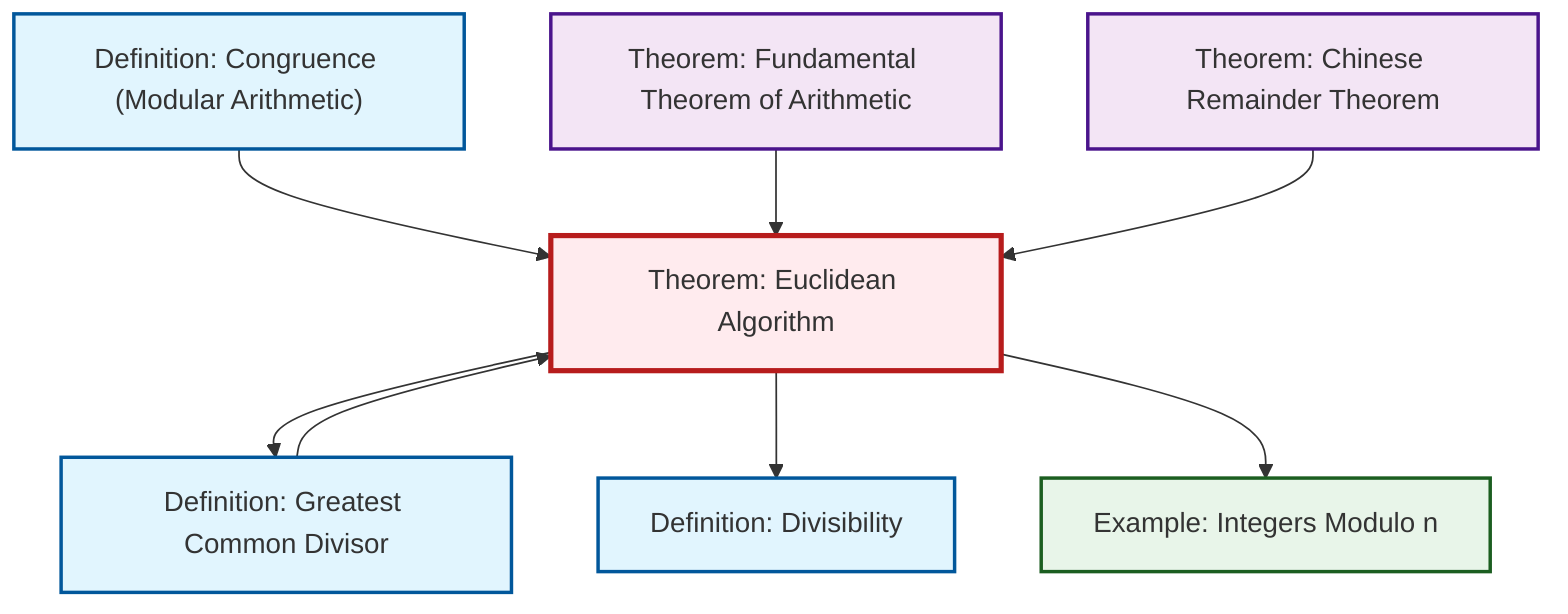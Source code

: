 graph TD
    classDef definition fill:#e1f5fe,stroke:#01579b,stroke-width:2px
    classDef theorem fill:#f3e5f5,stroke:#4a148c,stroke-width:2px
    classDef axiom fill:#fff3e0,stroke:#e65100,stroke-width:2px
    classDef example fill:#e8f5e9,stroke:#1b5e20,stroke-width:2px
    classDef current fill:#ffebee,stroke:#b71c1c,stroke-width:3px
    thm-euclidean-algorithm["Theorem: Euclidean Algorithm"]:::theorem
    thm-fundamental-arithmetic["Theorem: Fundamental Theorem of Arithmetic"]:::theorem
    ex-quotient-integers-mod-n["Example: Integers Modulo n"]:::example
    def-congruence["Definition: Congruence (Modular Arithmetic)"]:::definition
    def-gcd["Definition: Greatest Common Divisor"]:::definition
    thm-chinese-remainder["Theorem: Chinese Remainder Theorem"]:::theorem
    def-divisibility["Definition: Divisibility"]:::definition
    thm-euclidean-algorithm --> def-gcd
    thm-euclidean-algorithm --> def-divisibility
    def-congruence --> thm-euclidean-algorithm
    def-gcd --> thm-euclidean-algorithm
    thm-fundamental-arithmetic --> thm-euclidean-algorithm
    thm-chinese-remainder --> thm-euclidean-algorithm
    thm-euclidean-algorithm --> ex-quotient-integers-mod-n
    class thm-euclidean-algorithm current